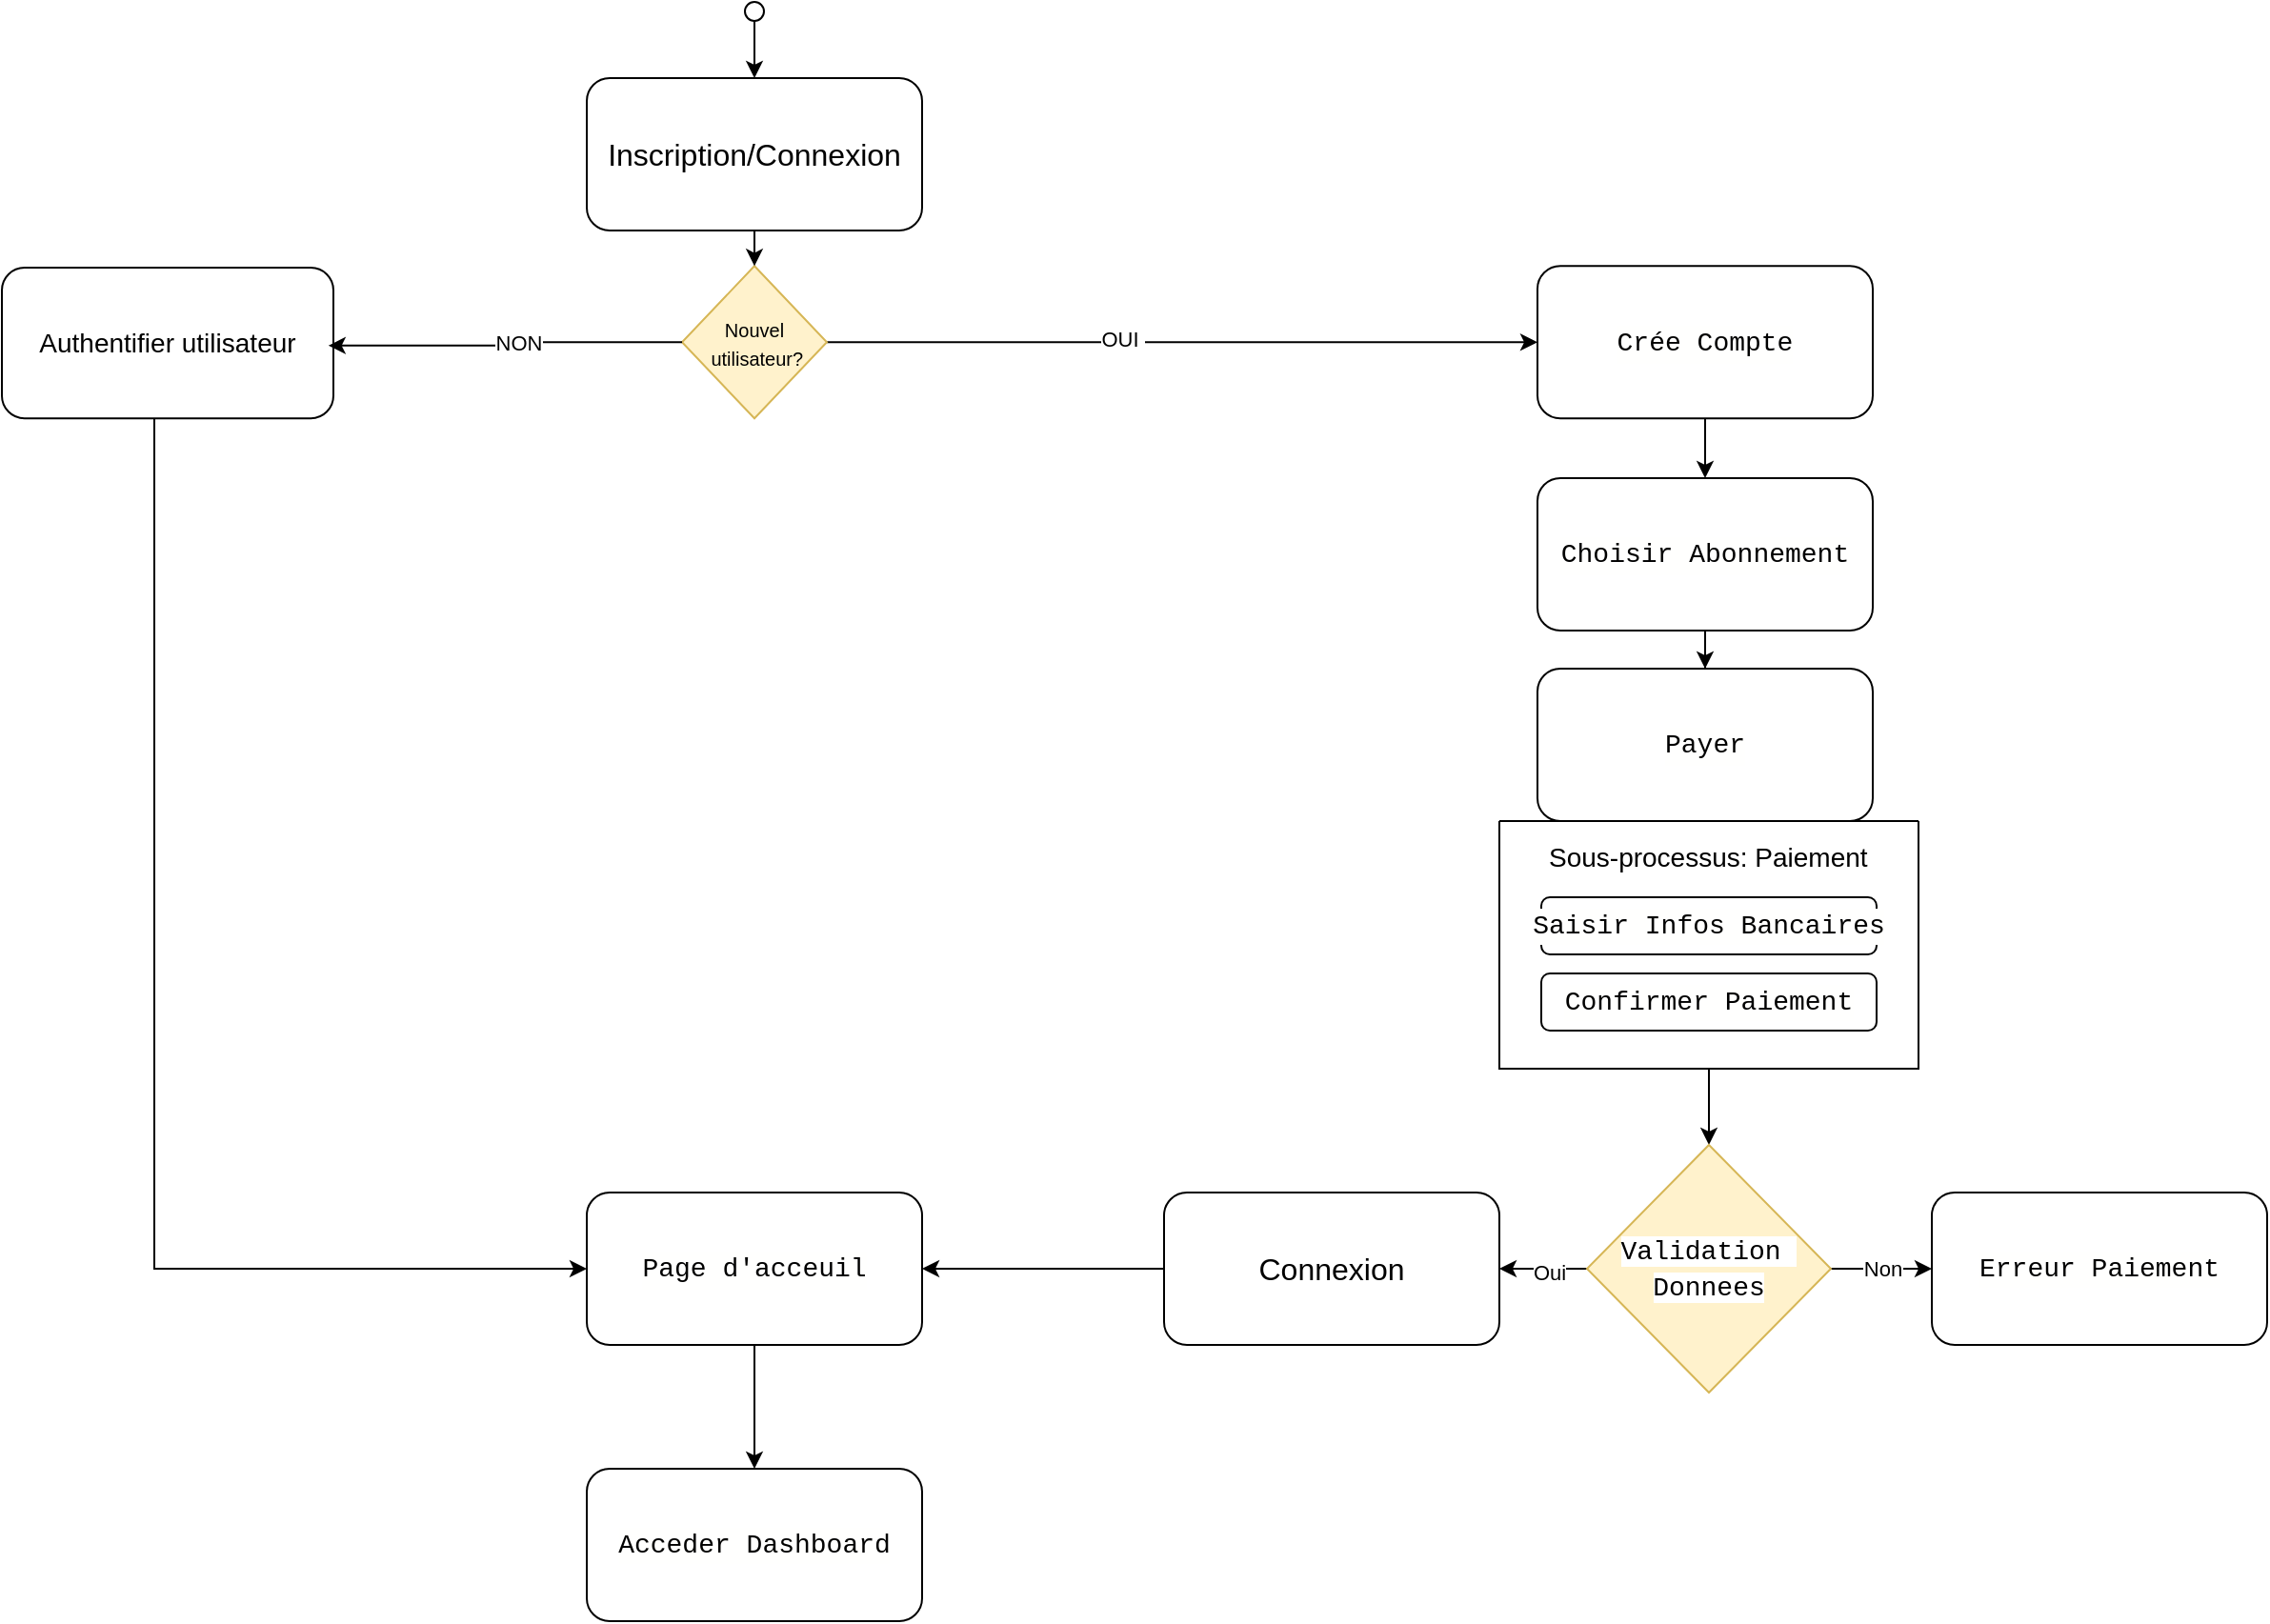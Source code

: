 <mxfile version="26.0.16">
  <diagram id="prtHgNgQTEPvFCAcTncT" name="Page-1">
    <mxGraphModel dx="3660" dy="1949" grid="1" gridSize="10" guides="1" tooltips="1" connect="1" arrows="1" fold="1" page="1" pageScale="1" pageWidth="827" pageHeight="1169" math="0" shadow="0">
      <root>
        <mxCell id="0" />
        <mxCell id="1" parent="0" />
        <mxCell id="ZnAn2GDKwHJX_mXja53h-13" style="edgeStyle=orthogonalEdgeStyle;rounded=0;orthogonalLoop=1;jettySize=auto;html=1;exitX=0.5;exitY=1;exitDx=0;exitDy=0;entryX=0.5;entryY=0;entryDx=0;entryDy=0;" edge="1" parent="1" source="ZnAn2GDKwHJX_mXja53h-1" target="ZnAn2GDKwHJX_mXja53h-6">
          <mxGeometry relative="1" as="geometry" />
        </mxCell>
        <mxCell id="ZnAn2GDKwHJX_mXja53h-1" value="" style="ellipse;whiteSpace=wrap;html=1;aspect=fixed;" vertex="1" parent="1">
          <mxGeometry x="430" y="20" width="10" height="10" as="geometry" />
        </mxCell>
        <mxCell id="ZnAn2GDKwHJX_mXja53h-37" style="edgeStyle=orthogonalEdgeStyle;rounded=0;orthogonalLoop=1;jettySize=auto;html=1;entryX=0;entryY=0.5;entryDx=0;entryDy=0;" edge="1" parent="1" source="ZnAn2GDKwHJX_mXja53h-3" target="ZnAn2GDKwHJX_mXja53h-15">
          <mxGeometry relative="1" as="geometry">
            <Array as="points">
              <mxPoint x="120" y="685" />
            </Array>
          </mxGeometry>
        </mxCell>
        <mxCell id="ZnAn2GDKwHJX_mXja53h-3" value="&lt;span style=&quot;font-family: Arial; text-align: start; text-wrap-mode: nowrap;&quot;&gt;&lt;font style=&quot;font-size: 14px;&quot;&gt;Authentifier utilisateur&lt;/font&gt;&lt;/span&gt;" style="rounded=1;whiteSpace=wrap;html=1;" vertex="1" parent="1">
          <mxGeometry x="40" y="159.54" width="174" height="79.09" as="geometry" />
        </mxCell>
        <mxCell id="ZnAn2GDKwHJX_mXja53h-21" style="edgeStyle=orthogonalEdgeStyle;rounded=0;orthogonalLoop=1;jettySize=auto;html=1;entryX=0.5;entryY=0;entryDx=0;entryDy=0;" edge="1" parent="1" source="ZnAn2GDKwHJX_mXja53h-4" target="ZnAn2GDKwHJX_mXja53h-14">
          <mxGeometry relative="1" as="geometry" />
        </mxCell>
        <mxCell id="ZnAn2GDKwHJX_mXja53h-4" value="&lt;div style=&quot;background-color: rgb(255, 255, 254); line-height: 19px;&quot;&gt;&lt;font face=&quot;Consolas, Courier New, monospace&quot;&gt;&lt;span style=&quot;font-size: 14px; white-space: pre;&quot;&gt;Crée Compte&lt;/span&gt;&lt;/font&gt;&lt;/div&gt;" style="rounded=1;whiteSpace=wrap;html=1;" vertex="1" parent="1">
          <mxGeometry x="846" y="158.63" width="176" height="80" as="geometry" />
        </mxCell>
        <mxCell id="ZnAn2GDKwHJX_mXja53h-10" style="edgeStyle=orthogonalEdgeStyle;rounded=0;orthogonalLoop=1;jettySize=auto;html=1;entryX=0;entryY=0.5;entryDx=0;entryDy=0;" edge="1" parent="1" source="ZnAn2GDKwHJX_mXja53h-5" target="ZnAn2GDKwHJX_mXja53h-4">
          <mxGeometry relative="1" as="geometry" />
        </mxCell>
        <mxCell id="ZnAn2GDKwHJX_mXja53h-11" value="OUI&amp;nbsp;" style="edgeLabel;html=1;align=center;verticalAlign=middle;resizable=0;points=[];" vertex="1" connectable="0" parent="ZnAn2GDKwHJX_mXja53h-10">
          <mxGeometry x="-0.172" y="2" relative="1" as="geometry">
            <mxPoint as="offset" />
          </mxGeometry>
        </mxCell>
        <mxCell id="ZnAn2GDKwHJX_mXja53h-5" value="&lt;span style=&quot;font-family: Arial; text-align: start; text-wrap-mode: nowrap;&quot;&gt;&lt;font style=&quot;font-size: 10px;&quot;&gt;Nouvel&lt;/font&gt;&lt;/span&gt;&lt;div&gt;&lt;span style=&quot;font-family: Arial; text-align: start; text-wrap-mode: nowrap; background-color: transparent; color: light-dark(rgb(0, 0, 0), rgb(255, 255, 255));&quot;&gt;&lt;font style=&quot;font-size: 10px;&quot;&gt;&amp;nbsp;utilisateur?&lt;/font&gt;&lt;/span&gt;&lt;/div&gt;" style="rhombus;whiteSpace=wrap;html=1;fillColor=#fff2cc;strokeColor=#d6b656;" vertex="1" parent="1">
          <mxGeometry x="397" y="158.63" width="76" height="80" as="geometry" />
        </mxCell>
        <mxCell id="ZnAn2GDKwHJX_mXja53h-12" style="edgeStyle=orthogonalEdgeStyle;rounded=0;orthogonalLoop=1;jettySize=auto;html=1;exitX=0.5;exitY=1;exitDx=0;exitDy=0;entryX=0.5;entryY=0;entryDx=0;entryDy=0;" edge="1" parent="1" source="ZnAn2GDKwHJX_mXja53h-6" target="ZnAn2GDKwHJX_mXja53h-5">
          <mxGeometry relative="1" as="geometry" />
        </mxCell>
        <mxCell id="ZnAn2GDKwHJX_mXja53h-6" value="&lt;span style=&quot;font-family: Arial; font-size: 16px; text-align: start; text-wrap-mode: nowrap;&quot;&gt;Inscription/Connexion&lt;/span&gt;" style="rounded=1;whiteSpace=wrap;html=1;" vertex="1" parent="1">
          <mxGeometry x="347" y="60" width="176" height="80" as="geometry" />
        </mxCell>
        <mxCell id="ZnAn2GDKwHJX_mXja53h-8" style="edgeStyle=orthogonalEdgeStyle;rounded=0;orthogonalLoop=1;jettySize=auto;html=1;entryX=0.985;entryY=0.517;entryDx=0;entryDy=0;entryPerimeter=0;" edge="1" parent="1" source="ZnAn2GDKwHJX_mXja53h-5" target="ZnAn2GDKwHJX_mXja53h-3">
          <mxGeometry relative="1" as="geometry" />
        </mxCell>
        <mxCell id="ZnAn2GDKwHJX_mXja53h-9" value="NON" style="edgeLabel;html=1;align=center;verticalAlign=middle;resizable=0;points=[];" vertex="1" connectable="0" parent="ZnAn2GDKwHJX_mXja53h-8">
          <mxGeometry x="-0.008" relative="1" as="geometry">
            <mxPoint x="5" y="-1" as="offset" />
          </mxGeometry>
        </mxCell>
        <mxCell id="ZnAn2GDKwHJX_mXja53h-22" style="edgeStyle=orthogonalEdgeStyle;rounded=0;orthogonalLoop=1;jettySize=auto;html=1;" edge="1" parent="1" source="ZnAn2GDKwHJX_mXja53h-14" target="ZnAn2GDKwHJX_mXja53h-17">
          <mxGeometry relative="1" as="geometry" />
        </mxCell>
        <mxCell id="ZnAn2GDKwHJX_mXja53h-14" value="&lt;div style=&quot;background-color: rgb(255, 255, 254); line-height: 19px;&quot;&gt;&lt;font face=&quot;Consolas, Courier New, monospace&quot;&gt;&lt;span style=&quot;font-size: 14px; white-space: pre;&quot;&gt;Choisir Abonnement&lt;/span&gt;&lt;/font&gt;&lt;/div&gt;" style="rounded=1;whiteSpace=wrap;html=1;" vertex="1" parent="1">
          <mxGeometry x="846" y="270" width="176" height="80" as="geometry" />
        </mxCell>
        <mxCell id="ZnAn2GDKwHJX_mXja53h-39" style="edgeStyle=orthogonalEdgeStyle;rounded=0;orthogonalLoop=1;jettySize=auto;html=1;" edge="1" parent="1" source="ZnAn2GDKwHJX_mXja53h-15">
          <mxGeometry relative="1" as="geometry">
            <mxPoint x="435" y="790" as="targetPoint" />
          </mxGeometry>
        </mxCell>
        <mxCell id="ZnAn2GDKwHJX_mXja53h-15" value="&lt;div style=&quot;background-color: rgb(255, 255, 254); line-height: 19px;&quot;&gt;&lt;font face=&quot;Consolas, Courier New, monospace&quot;&gt;&lt;span style=&quot;font-size: 14px; white-space: pre;&quot;&gt;Page d&#39;acceuil&lt;/span&gt;&lt;/font&gt;&lt;/div&gt;" style="rounded=1;whiteSpace=wrap;html=1;" vertex="1" parent="1">
          <mxGeometry x="347" y="645" width="176" height="80" as="geometry" />
        </mxCell>
        <mxCell id="ZnAn2GDKwHJX_mXja53h-17" value="&lt;div style=&quot;background-color: rgb(255, 255, 254); line-height: 19px;&quot;&gt;&lt;font face=&quot;Consolas, Courier New, monospace&quot;&gt;&lt;span style=&quot;font-size: 14px; white-space: pre;&quot;&gt;Payer&lt;/span&gt;&lt;/font&gt;&lt;/div&gt;" style="rounded=1;whiteSpace=wrap;html=1;" vertex="1" parent="1">
          <mxGeometry x="846" y="370" width="176" height="80" as="geometry" />
        </mxCell>
        <mxCell id="ZnAn2GDKwHJX_mXja53h-30" style="edgeStyle=orthogonalEdgeStyle;rounded=0;orthogonalLoop=1;jettySize=auto;html=1;exitX=0.5;exitY=1;exitDx=0;exitDy=0;entryX=0.5;entryY=0;entryDx=0;entryDy=0;" edge="1" parent="1" source="ZnAn2GDKwHJX_mXja53h-20" target="ZnAn2GDKwHJX_mXja53h-27">
          <mxGeometry relative="1" as="geometry" />
        </mxCell>
        <mxCell id="ZnAn2GDKwHJX_mXja53h-20" value="" style="swimlane;startSize=0;" vertex="1" parent="1">
          <mxGeometry x="826" y="450" width="220" height="130" as="geometry" />
        </mxCell>
        <mxCell id="ZnAn2GDKwHJX_mXja53h-19" value="&lt;br style=&quot;forced-color-adjust: none;&quot;&gt;&lt;span data-mx-given-colors=&quot;{&amp;quot;color&amp;quot;:&amp;quot;rgb(0, 0, 0)&amp;quot;}&quot; style=&quot;forced-color-adjust: none; color: light-dark(rgb(0, 0, 0), rgb(237, 237, 237)); font-family: Arial; font-size: 14px; font-style: normal; font-variant-ligatures: normal; font-variant-caps: normal; font-weight: 400; letter-spacing: normal; orphans: 2; text-align: start; text-indent: 0px; text-transform: none; widows: 2; word-spacing: 0px; -webkit-text-stroke-width: 0px; white-space: nowrap; text-decoration-thickness: initial; text-decoration-style: initial; text-decoration-color: initial; float: none; display: inline !important;&quot;&gt;Sous-processus: Paiement&amp;nbsp;&lt;/span&gt;&lt;div style=&quot;forced-color-adjust: none;&quot;&gt;&lt;br style=&quot;forced-color-adjust: none; color: rgb(0, 0, 0); font-family: Helvetica; font-size: 12px; font-style: normal; font-variant-ligatures: normal; font-variant-caps: normal; font-weight: 400; letter-spacing: normal; orphans: 2; text-align: center; text-indent: 0px; text-transform: none; widows: 2; word-spacing: 0px; -webkit-text-stroke-width: 0px; white-space: normal; background-color: rgb(251, 251, 251); text-decoration-thickness: initial; text-decoration-style: initial; text-decoration-color: initial;&quot;&gt;&#xa;&#xa;&lt;/div&gt;" style="text;whiteSpace=wrap;html=1;" vertex="1" parent="ZnAn2GDKwHJX_mXja53h-20">
          <mxGeometry x="23.5" y="-10" width="173" height="50" as="geometry" />
        </mxCell>
        <mxCell id="ZnAn2GDKwHJX_mXja53h-23" value="&lt;div style=&quot;background-color: rgb(255, 255, 254); line-height: 19px;&quot;&gt;&lt;div style=&quot;font-family: Consolas, &amp;quot;Courier New&amp;quot;, monospace; font-size: 14px; line-height: 19px; white-space: pre;&quot;&gt;&lt;font style=&quot;color: rgb(0, 0, 0);&quot;&gt;Saisir Infos Bancaires&lt;/font&gt;&lt;/div&gt;&lt;/div&gt;" style="rounded=1;whiteSpace=wrap;html=1;" vertex="1" parent="ZnAn2GDKwHJX_mXja53h-20">
          <mxGeometry x="22" y="40" width="176" height="30" as="geometry" />
        </mxCell>
        <mxCell id="ZnAn2GDKwHJX_mXja53h-24" value="&lt;div style=&quot;background-color: rgb(255, 255, 254); line-height: 19px;&quot;&gt;&lt;div style=&quot;font-family: Consolas, &amp;quot;Courier New&amp;quot;, monospace; font-size: 14px; line-height: 19px; white-space: pre;&quot;&gt;&lt;span&gt;&lt;font style=&quot;color: rgb(0, 0, 0);&quot;&gt;Confirmer Paiement&lt;/font&gt;&lt;/span&gt;&lt;/div&gt;&lt;/div&gt;" style="rounded=1;whiteSpace=wrap;html=1;" vertex="1" parent="ZnAn2GDKwHJX_mXja53h-20">
          <mxGeometry x="22" y="80" width="176" height="30" as="geometry" />
        </mxCell>
        <mxCell id="ZnAn2GDKwHJX_mXja53h-32" style="edgeStyle=orthogonalEdgeStyle;rounded=0;orthogonalLoop=1;jettySize=auto;html=1;exitX=1;exitY=0.5;exitDx=0;exitDy=0;entryX=0;entryY=0.5;entryDx=0;entryDy=0;" edge="1" parent="1" source="ZnAn2GDKwHJX_mXja53h-27" target="ZnAn2GDKwHJX_mXja53h-31">
          <mxGeometry relative="1" as="geometry" />
        </mxCell>
        <mxCell id="ZnAn2GDKwHJX_mXja53h-33" value="Non" style="edgeLabel;html=1;align=center;verticalAlign=middle;resizable=0;points=[];" vertex="1" connectable="0" parent="ZnAn2GDKwHJX_mXja53h-32">
          <mxGeometry x="0.006" relative="1" as="geometry">
            <mxPoint as="offset" />
          </mxGeometry>
        </mxCell>
        <mxCell id="ZnAn2GDKwHJX_mXja53h-35" style="edgeStyle=orthogonalEdgeStyle;rounded=0;orthogonalLoop=1;jettySize=auto;html=1;" edge="1" parent="1" source="ZnAn2GDKwHJX_mXja53h-27" target="ZnAn2GDKwHJX_mXja53h-34">
          <mxGeometry relative="1" as="geometry" />
        </mxCell>
        <mxCell id="ZnAn2GDKwHJX_mXja53h-36" value="Oui" style="edgeLabel;html=1;align=center;verticalAlign=middle;resizable=0;points=[];" vertex="1" connectable="0" parent="ZnAn2GDKwHJX_mXja53h-35">
          <mxGeometry x="-0.106" y="2" relative="1" as="geometry">
            <mxPoint as="offset" />
          </mxGeometry>
        </mxCell>
        <mxCell id="ZnAn2GDKwHJX_mXja53h-27" value="&lt;div style=&quot;font-family: Consolas, &amp;quot;Courier New&amp;quot;, monospace; font-size: 14px; line-height: 19px; white-space: pre;&quot;&gt;&lt;font style=&quot;background-color: light-dark(#ffffff, var(--ge-dark-color, #121212));&quot;&gt;Validation &lt;/font&gt;&lt;/div&gt;&lt;div style=&quot;font-family: Consolas, &amp;quot;Courier New&amp;quot;, monospace; font-size: 14px; line-height: 19px; white-space: pre;&quot;&gt;&lt;font style=&quot;background-color: light-dark(#ffffff, var(--ge-dark-color, #121212));&quot;&gt;Donnees&lt;/font&gt;&lt;/div&gt;" style="rhombus;whiteSpace=wrap;html=1;fillColor=#fff2cc;strokeColor=#d6b656;" vertex="1" parent="1">
          <mxGeometry x="872" y="620" width="128" height="130" as="geometry" />
        </mxCell>
        <mxCell id="ZnAn2GDKwHJX_mXja53h-31" value="&lt;div style=&quot;background-color: rgb(255, 255, 254); line-height: 19px;&quot;&gt;&lt;div style=&quot;font-family: Consolas, &amp;quot;Courier New&amp;quot;, monospace; font-size: 14px; line-height: 19px; white-space: pre;&quot;&gt;&lt;font style=&quot;color: rgb(0, 0, 0);&quot;&gt;Erreur Paiement&lt;/font&gt;&lt;/div&gt;&lt;/div&gt;" style="rounded=1;whiteSpace=wrap;html=1;" vertex="1" parent="1">
          <mxGeometry x="1053" y="645" width="176" height="80" as="geometry" />
        </mxCell>
        <mxCell id="ZnAn2GDKwHJX_mXja53h-38" style="edgeStyle=orthogonalEdgeStyle;rounded=0;orthogonalLoop=1;jettySize=auto;html=1;entryX=1;entryY=0.5;entryDx=0;entryDy=0;" edge="1" parent="1" source="ZnAn2GDKwHJX_mXja53h-34" target="ZnAn2GDKwHJX_mXja53h-15">
          <mxGeometry relative="1" as="geometry" />
        </mxCell>
        <mxCell id="ZnAn2GDKwHJX_mXja53h-34" value="&lt;span style=&quot;font-family: Arial; font-size: 16px; text-align: start; text-wrap-mode: nowrap;&quot;&gt;Connexion&lt;/span&gt;" style="rounded=1;whiteSpace=wrap;html=1;" vertex="1" parent="1">
          <mxGeometry x="650" y="645" width="176" height="80" as="geometry" />
        </mxCell>
        <mxCell id="ZnAn2GDKwHJX_mXja53h-40" value="&lt;div style=&quot;background-color: rgb(255, 255, 254); line-height: 19px;&quot;&gt;&lt;div style=&quot;font-family: Consolas, &amp;quot;Courier New&amp;quot;, monospace; font-size: 14px; line-height: 19px; white-space: pre;&quot;&gt;&lt;div style=&quot;line-height: 19px;&quot;&gt;&lt;font style=&quot;color: rgb(0, 0, 0);&quot;&gt;Acceder Dashboard&lt;/font&gt;&lt;/div&gt;&lt;/div&gt;&lt;/div&gt;" style="rounded=1;whiteSpace=wrap;html=1;" vertex="1" parent="1">
          <mxGeometry x="347" y="790" width="176" height="80" as="geometry" />
        </mxCell>
      </root>
    </mxGraphModel>
  </diagram>
</mxfile>
